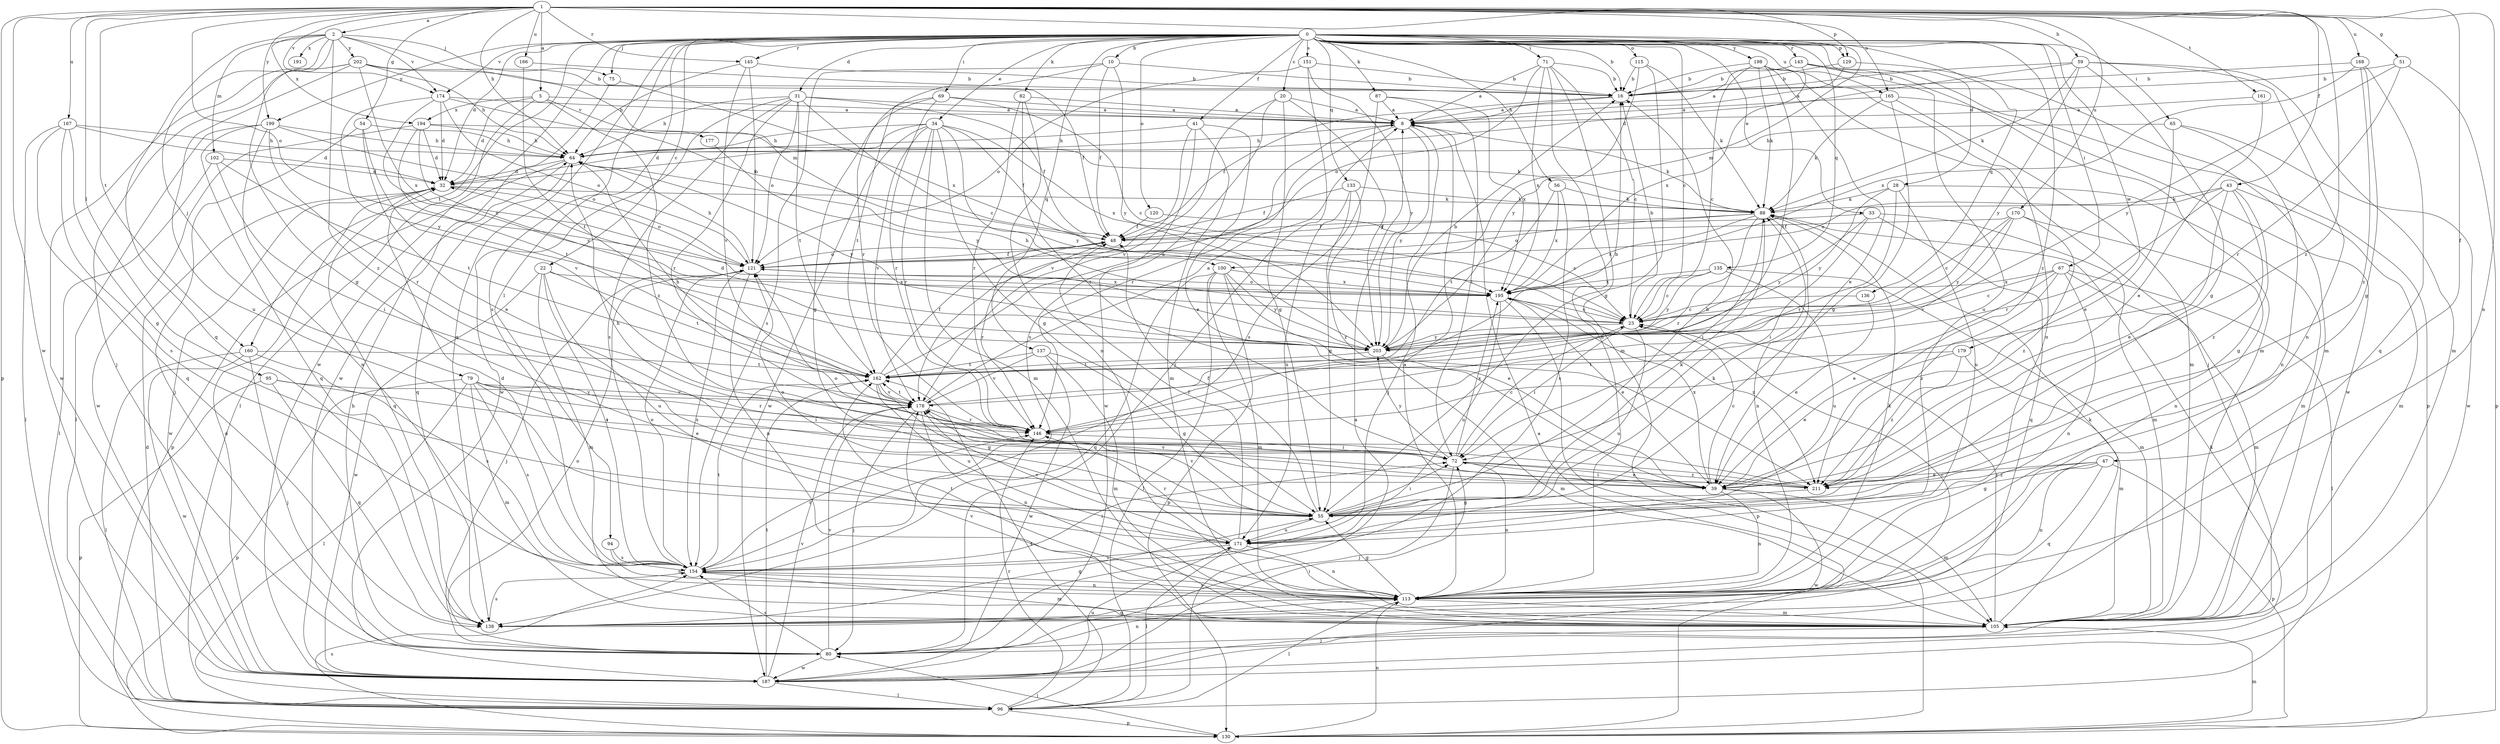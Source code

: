 strict digraph  {
0;
1;
2;
5;
8;
10;
16;
20;
22;
23;
28;
31;
32;
33;
34;
39;
41;
43;
47;
48;
51;
54;
55;
56;
59;
64;
65;
67;
69;
71;
72;
75;
79;
80;
82;
87;
88;
94;
95;
96;
100;
102;
105;
113;
115;
120;
121;
129;
130;
133;
135;
136;
137;
138;
143;
145;
146;
151;
154;
160;
161;
162;
165;
166;
167;
168;
170;
171;
174;
177;
178;
179;
187;
191;
194;
195;
198;
199;
202;
203;
211;
0 -> 10  [label=b];
0 -> 16  [label=b];
0 -> 20  [label=c];
0 -> 22  [label=c];
0 -> 23  [label=c];
0 -> 28  [label=d];
0 -> 31  [label=d];
0 -> 32  [label=d];
0 -> 33  [label=e];
0 -> 34  [label=e];
0 -> 41  [label=f];
0 -> 56  [label=h];
0 -> 65  [label=i];
0 -> 67  [label=i];
0 -> 69  [label=i];
0 -> 71  [label=i];
0 -> 75  [label=j];
0 -> 82  [label=k];
0 -> 87  [label=k];
0 -> 94  [label=l];
0 -> 100  [label=m];
0 -> 115  [label=o];
0 -> 120  [label=o];
0 -> 129  [label=p];
0 -> 133  [label=q];
0 -> 135  [label=q];
0 -> 136  [label=q];
0 -> 137  [label=q];
0 -> 138  [label=q];
0 -> 143  [label=r];
0 -> 145  [label=r];
0 -> 151  [label=s];
0 -> 154  [label=s];
0 -> 160  [label=t];
0 -> 165  [label=u];
0 -> 174  [label=v];
0 -> 179  [label=w];
0 -> 187  [label=w];
0 -> 198  [label=y];
0 -> 199  [label=y];
0 -> 211  [label=z];
1 -> 2  [label=a];
1 -> 5  [label=a];
1 -> 43  [label=f];
1 -> 47  [label=f];
1 -> 51  [label=g];
1 -> 54  [label=g];
1 -> 59  [label=h];
1 -> 64  [label=h];
1 -> 95  [label=l];
1 -> 113  [label=n];
1 -> 121  [label=o];
1 -> 129  [label=p];
1 -> 130  [label=p];
1 -> 145  [label=r];
1 -> 160  [label=t];
1 -> 161  [label=t];
1 -> 165  [label=u];
1 -> 166  [label=u];
1 -> 167  [label=u];
1 -> 168  [label=u];
1 -> 170  [label=u];
1 -> 174  [label=v];
1 -> 187  [label=w];
1 -> 199  [label=y];
1 -> 211  [label=z];
2 -> 55  [label=g];
2 -> 75  [label=j];
2 -> 79  [label=j];
2 -> 100  [label=m];
2 -> 102  [label=m];
2 -> 138  [label=q];
2 -> 174  [label=v];
2 -> 191  [label=x];
2 -> 194  [label=x];
2 -> 202  [label=y];
2 -> 211  [label=z];
5 -> 8  [label=a];
5 -> 32  [label=d];
5 -> 96  [label=l];
5 -> 177  [label=v];
5 -> 194  [label=x];
5 -> 211  [label=z];
8 -> 64  [label=h];
8 -> 80  [label=j];
8 -> 88  [label=k];
8 -> 146  [label=r];
8 -> 203  [label=y];
10 -> 16  [label=b];
10 -> 48  [label=f];
10 -> 146  [label=r];
10 -> 154  [label=s];
10 -> 203  [label=y];
16 -> 8  [label=a];
16 -> 48  [label=f];
20 -> 8  [label=a];
20 -> 55  [label=g];
20 -> 154  [label=s];
20 -> 178  [label=v];
20 -> 203  [label=y];
22 -> 105  [label=m];
22 -> 154  [label=s];
22 -> 162  [label=t];
22 -> 171  [label=u];
22 -> 187  [label=w];
22 -> 195  [label=x];
23 -> 16  [label=b];
23 -> 64  [label=h];
23 -> 72  [label=i];
23 -> 171  [label=u];
23 -> 203  [label=y];
28 -> 88  [label=k];
28 -> 105  [label=m];
28 -> 146  [label=r];
28 -> 171  [label=u];
28 -> 203  [label=y];
31 -> 8  [label=a];
31 -> 23  [label=c];
31 -> 48  [label=f];
31 -> 64  [label=h];
31 -> 121  [label=o];
31 -> 146  [label=r];
31 -> 154  [label=s];
31 -> 162  [label=t];
31 -> 187  [label=w];
32 -> 88  [label=k];
32 -> 121  [label=o];
32 -> 138  [label=q];
32 -> 187  [label=w];
33 -> 48  [label=f];
33 -> 72  [label=i];
33 -> 105  [label=m];
33 -> 138  [label=q];
33 -> 203  [label=y];
34 -> 32  [label=d];
34 -> 48  [label=f];
34 -> 55  [label=g];
34 -> 64  [label=h];
34 -> 105  [label=m];
34 -> 146  [label=r];
34 -> 178  [label=v];
34 -> 187  [label=w];
34 -> 195  [label=x];
34 -> 203  [label=y];
39 -> 23  [label=c];
39 -> 72  [label=i];
39 -> 105  [label=m];
39 -> 113  [label=n];
39 -> 178  [label=v];
39 -> 187  [label=w];
39 -> 195  [label=x];
41 -> 39  [label=e];
41 -> 64  [label=h];
41 -> 105  [label=m];
41 -> 178  [label=v];
41 -> 187  [label=w];
43 -> 39  [label=e];
43 -> 55  [label=g];
43 -> 88  [label=k];
43 -> 105  [label=m];
43 -> 121  [label=o];
43 -> 146  [label=r];
43 -> 211  [label=z];
47 -> 39  [label=e];
47 -> 55  [label=g];
47 -> 113  [label=n];
47 -> 130  [label=p];
47 -> 138  [label=q];
47 -> 211  [label=z];
48 -> 121  [label=o];
48 -> 146  [label=r];
51 -> 16  [label=b];
51 -> 130  [label=p];
51 -> 146  [label=r];
51 -> 203  [label=y];
54 -> 39  [label=e];
54 -> 64  [label=h];
54 -> 80  [label=j];
54 -> 178  [label=v];
55 -> 16  [label=b];
55 -> 48  [label=f];
55 -> 72  [label=i];
55 -> 88  [label=k];
55 -> 121  [label=o];
55 -> 171  [label=u];
55 -> 178  [label=v];
56 -> 88  [label=k];
56 -> 154  [label=s];
56 -> 162  [label=t];
56 -> 195  [label=x];
59 -> 16  [label=b];
59 -> 32  [label=d];
59 -> 55  [label=g];
59 -> 88  [label=k];
59 -> 105  [label=m];
59 -> 113  [label=n];
59 -> 203  [label=y];
64 -> 32  [label=d];
64 -> 130  [label=p];
64 -> 138  [label=q];
64 -> 203  [label=y];
65 -> 39  [label=e];
65 -> 64  [label=h];
65 -> 113  [label=n];
65 -> 187  [label=w];
67 -> 23  [label=c];
67 -> 39  [label=e];
67 -> 96  [label=l];
67 -> 105  [label=m];
67 -> 113  [label=n];
67 -> 195  [label=x];
67 -> 211  [label=z];
69 -> 8  [label=a];
69 -> 23  [label=c];
69 -> 55  [label=g];
69 -> 146  [label=r];
69 -> 162  [label=t];
71 -> 8  [label=a];
71 -> 16  [label=b];
71 -> 23  [label=c];
71 -> 105  [label=m];
71 -> 113  [label=n];
71 -> 121  [label=o];
71 -> 195  [label=x];
72 -> 23  [label=c];
72 -> 39  [label=e];
72 -> 80  [label=j];
72 -> 113  [label=n];
72 -> 195  [label=x];
72 -> 203  [label=y];
72 -> 211  [label=z];
75 -> 187  [label=w];
75 -> 195  [label=x];
79 -> 39  [label=e];
79 -> 72  [label=i];
79 -> 96  [label=l];
79 -> 105  [label=m];
79 -> 130  [label=p];
79 -> 146  [label=r];
79 -> 154  [label=s];
79 -> 178  [label=v];
80 -> 64  [label=h];
80 -> 113  [label=n];
80 -> 121  [label=o];
80 -> 154  [label=s];
80 -> 178  [label=v];
80 -> 187  [label=w];
82 -> 8  [label=a];
82 -> 72  [label=i];
82 -> 113  [label=n];
82 -> 146  [label=r];
87 -> 8  [label=a];
87 -> 72  [label=i];
87 -> 154  [label=s];
87 -> 195  [label=x];
88 -> 48  [label=f];
88 -> 72  [label=i];
88 -> 113  [label=n];
88 -> 121  [label=o];
88 -> 146  [label=r];
88 -> 195  [label=x];
94 -> 113  [label=n];
94 -> 154  [label=s];
95 -> 72  [label=i];
95 -> 130  [label=p];
95 -> 138  [label=q];
95 -> 178  [label=v];
96 -> 8  [label=a];
96 -> 32  [label=d];
96 -> 130  [label=p];
96 -> 146  [label=r];
96 -> 162  [label=t];
100 -> 39  [label=e];
100 -> 96  [label=l];
100 -> 105  [label=m];
100 -> 130  [label=p];
100 -> 138  [label=q];
100 -> 195  [label=x];
100 -> 203  [label=y];
102 -> 32  [label=d];
102 -> 72  [label=i];
102 -> 96  [label=l];
102 -> 162  [label=t];
105 -> 23  [label=c];
105 -> 80  [label=j];
105 -> 88  [label=k];
105 -> 178  [label=v];
113 -> 8  [label=a];
113 -> 55  [label=g];
113 -> 88  [label=k];
113 -> 96  [label=l];
113 -> 105  [label=m];
113 -> 138  [label=q];
113 -> 154  [label=s];
113 -> 162  [label=t];
115 -> 16  [label=b];
115 -> 55  [label=g];
115 -> 88  [label=k];
115 -> 203  [label=y];
120 -> 23  [label=c];
120 -> 48  [label=f];
121 -> 48  [label=f];
121 -> 64  [label=h];
121 -> 80  [label=j];
121 -> 113  [label=n];
121 -> 154  [label=s];
121 -> 195  [label=x];
129 -> 8  [label=a];
129 -> 16  [label=b];
129 -> 105  [label=m];
130 -> 8  [label=a];
130 -> 80  [label=j];
130 -> 105  [label=m];
130 -> 113  [label=n];
130 -> 154  [label=s];
133 -> 48  [label=f];
133 -> 55  [label=g];
133 -> 88  [label=k];
133 -> 171  [label=u];
133 -> 211  [label=z];
135 -> 23  [label=c];
135 -> 105  [label=m];
135 -> 171  [label=u];
135 -> 195  [label=x];
135 -> 203  [label=y];
136 -> 23  [label=c];
136 -> 39  [label=e];
137 -> 55  [label=g];
137 -> 105  [label=m];
137 -> 162  [label=t];
137 -> 178  [label=v];
137 -> 187  [label=w];
138 -> 23  [label=c];
138 -> 55  [label=g];
138 -> 154  [label=s];
143 -> 8  [label=a];
143 -> 16  [label=b];
143 -> 105  [label=m];
143 -> 130  [label=p];
143 -> 171  [label=u];
143 -> 195  [label=x];
145 -> 16  [label=b];
145 -> 64  [label=h];
145 -> 121  [label=o];
145 -> 178  [label=v];
146 -> 72  [label=i];
151 -> 16  [label=b];
151 -> 80  [label=j];
151 -> 121  [label=o];
151 -> 203  [label=y];
154 -> 32  [label=d];
154 -> 72  [label=i];
154 -> 105  [label=m];
154 -> 113  [label=n];
154 -> 121  [label=o];
154 -> 146  [label=r];
154 -> 162  [label=t];
160 -> 80  [label=j];
160 -> 96  [label=l];
160 -> 154  [label=s];
160 -> 162  [label=t];
160 -> 187  [label=w];
161 -> 8  [label=a];
161 -> 39  [label=e];
162 -> 8  [label=a];
162 -> 48  [label=f];
162 -> 55  [label=g];
162 -> 171  [label=u];
162 -> 178  [label=v];
165 -> 8  [label=a];
165 -> 55  [label=g];
165 -> 88  [label=k];
165 -> 105  [label=m];
165 -> 187  [label=w];
166 -> 16  [label=b];
166 -> 162  [label=t];
167 -> 32  [label=d];
167 -> 55  [label=g];
167 -> 64  [label=h];
167 -> 96  [label=l];
167 -> 138  [label=q];
167 -> 154  [label=s];
168 -> 16  [label=b];
168 -> 55  [label=g];
168 -> 138  [label=q];
168 -> 195  [label=x];
168 -> 211  [label=z];
170 -> 23  [label=c];
170 -> 48  [label=f];
170 -> 113  [label=n];
170 -> 178  [label=v];
170 -> 203  [label=y];
170 -> 211  [label=z];
171 -> 48  [label=f];
171 -> 88  [label=k];
171 -> 96  [label=l];
171 -> 113  [label=n];
171 -> 146  [label=r];
171 -> 154  [label=s];
171 -> 178  [label=v];
174 -> 8  [label=a];
174 -> 23  [label=c];
174 -> 32  [label=d];
174 -> 48  [label=f];
174 -> 121  [label=o];
174 -> 203  [label=y];
177 -> 203  [label=y];
178 -> 8  [label=a];
178 -> 16  [label=b];
178 -> 64  [label=h];
178 -> 80  [label=j];
178 -> 113  [label=n];
178 -> 146  [label=r];
178 -> 162  [label=t];
179 -> 39  [label=e];
179 -> 105  [label=m];
179 -> 162  [label=t];
179 -> 211  [label=z];
187 -> 32  [label=d];
187 -> 72  [label=i];
187 -> 88  [label=k];
187 -> 96  [label=l];
187 -> 162  [label=t];
187 -> 171  [label=u];
187 -> 178  [label=v];
194 -> 32  [label=d];
194 -> 64  [label=h];
194 -> 88  [label=k];
194 -> 162  [label=t];
194 -> 187  [label=w];
194 -> 203  [label=y];
195 -> 23  [label=c];
195 -> 39  [label=e];
195 -> 121  [label=o];
195 -> 130  [label=p];
195 -> 171  [label=u];
195 -> 211  [label=z];
198 -> 16  [label=b];
198 -> 23  [label=c];
198 -> 39  [label=e];
198 -> 80  [label=j];
198 -> 88  [label=k];
198 -> 113  [label=n];
198 -> 162  [label=t];
199 -> 64  [label=h];
199 -> 96  [label=l];
199 -> 113  [label=n];
199 -> 121  [label=o];
199 -> 138  [label=q];
199 -> 146  [label=r];
202 -> 16  [label=b];
202 -> 48  [label=f];
202 -> 64  [label=h];
202 -> 80  [label=j];
202 -> 171  [label=u];
202 -> 187  [label=w];
202 -> 195  [label=x];
203 -> 16  [label=b];
203 -> 32  [label=d];
203 -> 105  [label=m];
203 -> 162  [label=t];
211 -> 55  [label=g];
211 -> 64  [label=h];
211 -> 121  [label=o];
}
